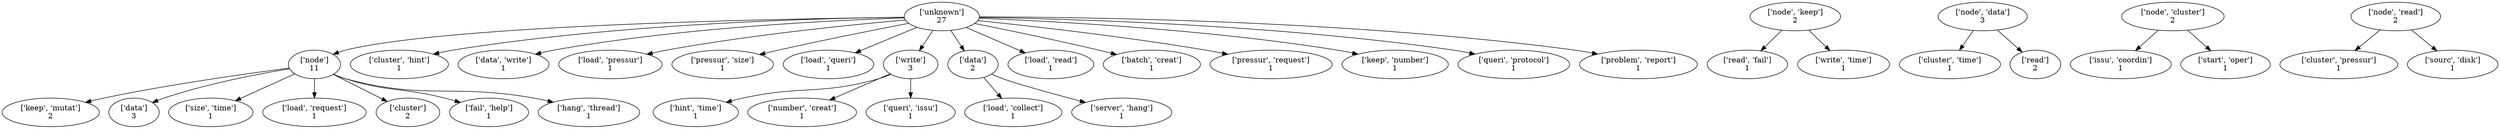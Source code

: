 strict digraph  {
	"['unknown']
27" -> "['node']
11";
	"['unknown']
27" -> "['cluster', 'hint']
1";
	"['unknown']
27" -> "['data', 'write']
1";
	"['unknown']
27" -> "['load', 'pressur']
1";
	"['unknown']
27" -> "['pressur', 'size']
1";
	"['unknown']
27" -> "['load', 'queri']
1";
	"['unknown']
27" -> "['write']
3";
	"['unknown']
27" -> "['data']
2";
	"['unknown']
27" -> "['load', 'read']
1";
	"['unknown']
27" -> "['batch', 'creat']
1";
	"['unknown']
27" -> "['pressur', 'request']
1";
	"['unknown']
27" -> "['keep', 'number']
1";
	"['unknown']
27" -> "['queri', 'protocol']
1";
	"['unknown']
27" -> "['problem', 'report']
1";
	"['node']
11" -> "['keep', 'mutat']
2";
	"['node']
11" -> "['data']
3";
	"['node']
11" -> "['size', 'time']
1";
	"['node']
11" -> "['load', 'request']
1";
	"['node']
11" -> "['cluster']
2";
	"['node']
11" -> "['fail', 'help']
1";
	"['node']
11" -> "['hang', 'thread']
1";
	"['write']
3" -> "['hint', 'time']
1";
	"['write']
3" -> "['number', 'creat']
1";
	"['write']
3" -> "['queri', 'issu']
1";
	"['data']
2" -> "['load', 'collect']
1";
	"['data']
2" -> "['server', 'hang']
1";
	"['node', 'keep']
2" -> "['read', 'fail']
1";
	"['node', 'keep']
2" -> "['write', 'time']
1";
	"['node', 'data']
3" -> "['cluster', 'time']
1";
	"['node', 'data']
3" -> "['read']
2";
	"['node', 'cluster']
2" -> "['issu', 'coordin']
1";
	"['node', 'cluster']
2" -> "['start', 'oper']
1";
	"['node', 'read']
2" -> "['cluster', 'pressur']
1";
	"['node', 'read']
2" -> "['sourc', 'disk']
1";
}
